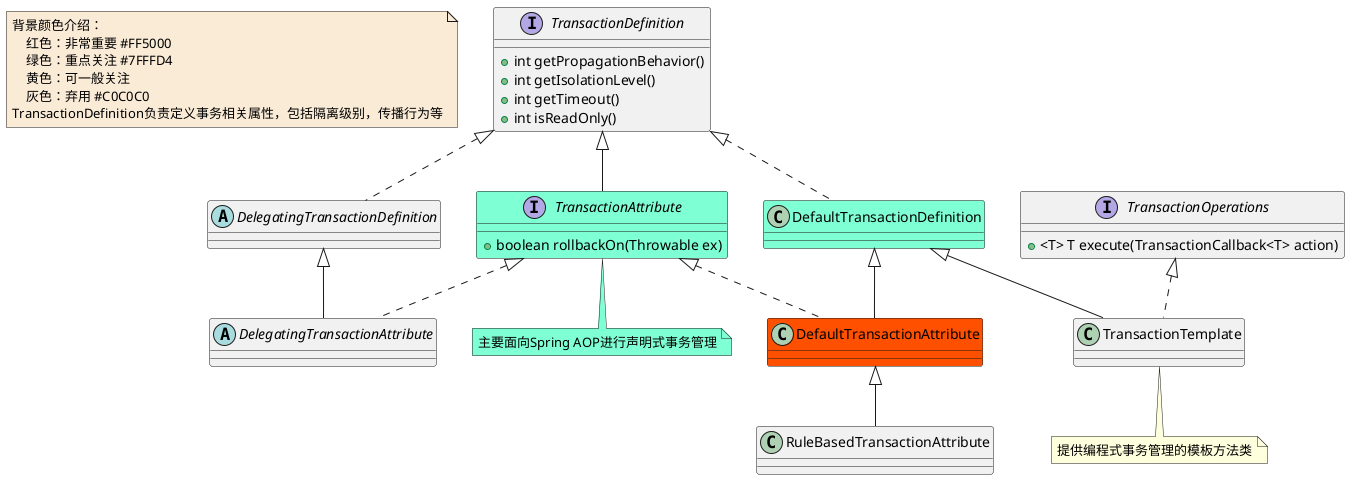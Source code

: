 @startuml

note  as N1 #FAEBD7
    背景颜色介绍：
        红色：非常重要 #FF5000
        绿色：重点关注 #7FFFD4
        黄色：可一般关注
        灰色：弃用 #C0C0C0
    TransactionDefinition负责定义事务相关属性，包括隔离级别，传播行为等
end note

interface TransactionDefinition
TransactionDefinition : +int getPropagationBehavior()
TransactionDefinition : +int getIsolationLevel()
TransactionDefinition : +int getTimeout()
TransactionDefinition : +int isReadOnly()
class DefaultTransactionAttribute  #FF5000
class DefaultTransactionDefinition #7FFFD4
abstract class DelegatingTransactionAttribute
abstract class DelegatingTransactionDefinition
class RuleBasedTransactionAttribute
interface TransactionAttribute #7FFFD4
TransactionAttribute : + boolean rollbackOn(Throwable ex)
note bottom #7FFFD4: 主要面向Spring AOP进行声明式事务管理
class TransactionTemplate
note bottom : 提供编程式事务管理的模板方法类


interface TransactionOperations
TransactionOperations : +<T> T execute(TransactionCallback<T> action)

DefaultTransactionAttribute <|-- RuleBasedTransactionAttribute

DefaultTransactionDefinition <|-- DefaultTransactionAttribute
DefaultTransactionDefinition <|-- TransactionTemplate


DelegatingTransactionDefinition <|-- DelegatingTransactionAttribute


TransactionAttribute <|.. DefaultTransactionAttribute
TransactionAttribute <|.. DelegatingTransactionAttribute


TransactionDefinition <|.. DefaultTransactionDefinition
TransactionDefinition <|.. DelegatingTransactionDefinition
TransactionDefinition <|-- TransactionAttribute

TransactionOperations <|.. TransactionTemplate


@enduml